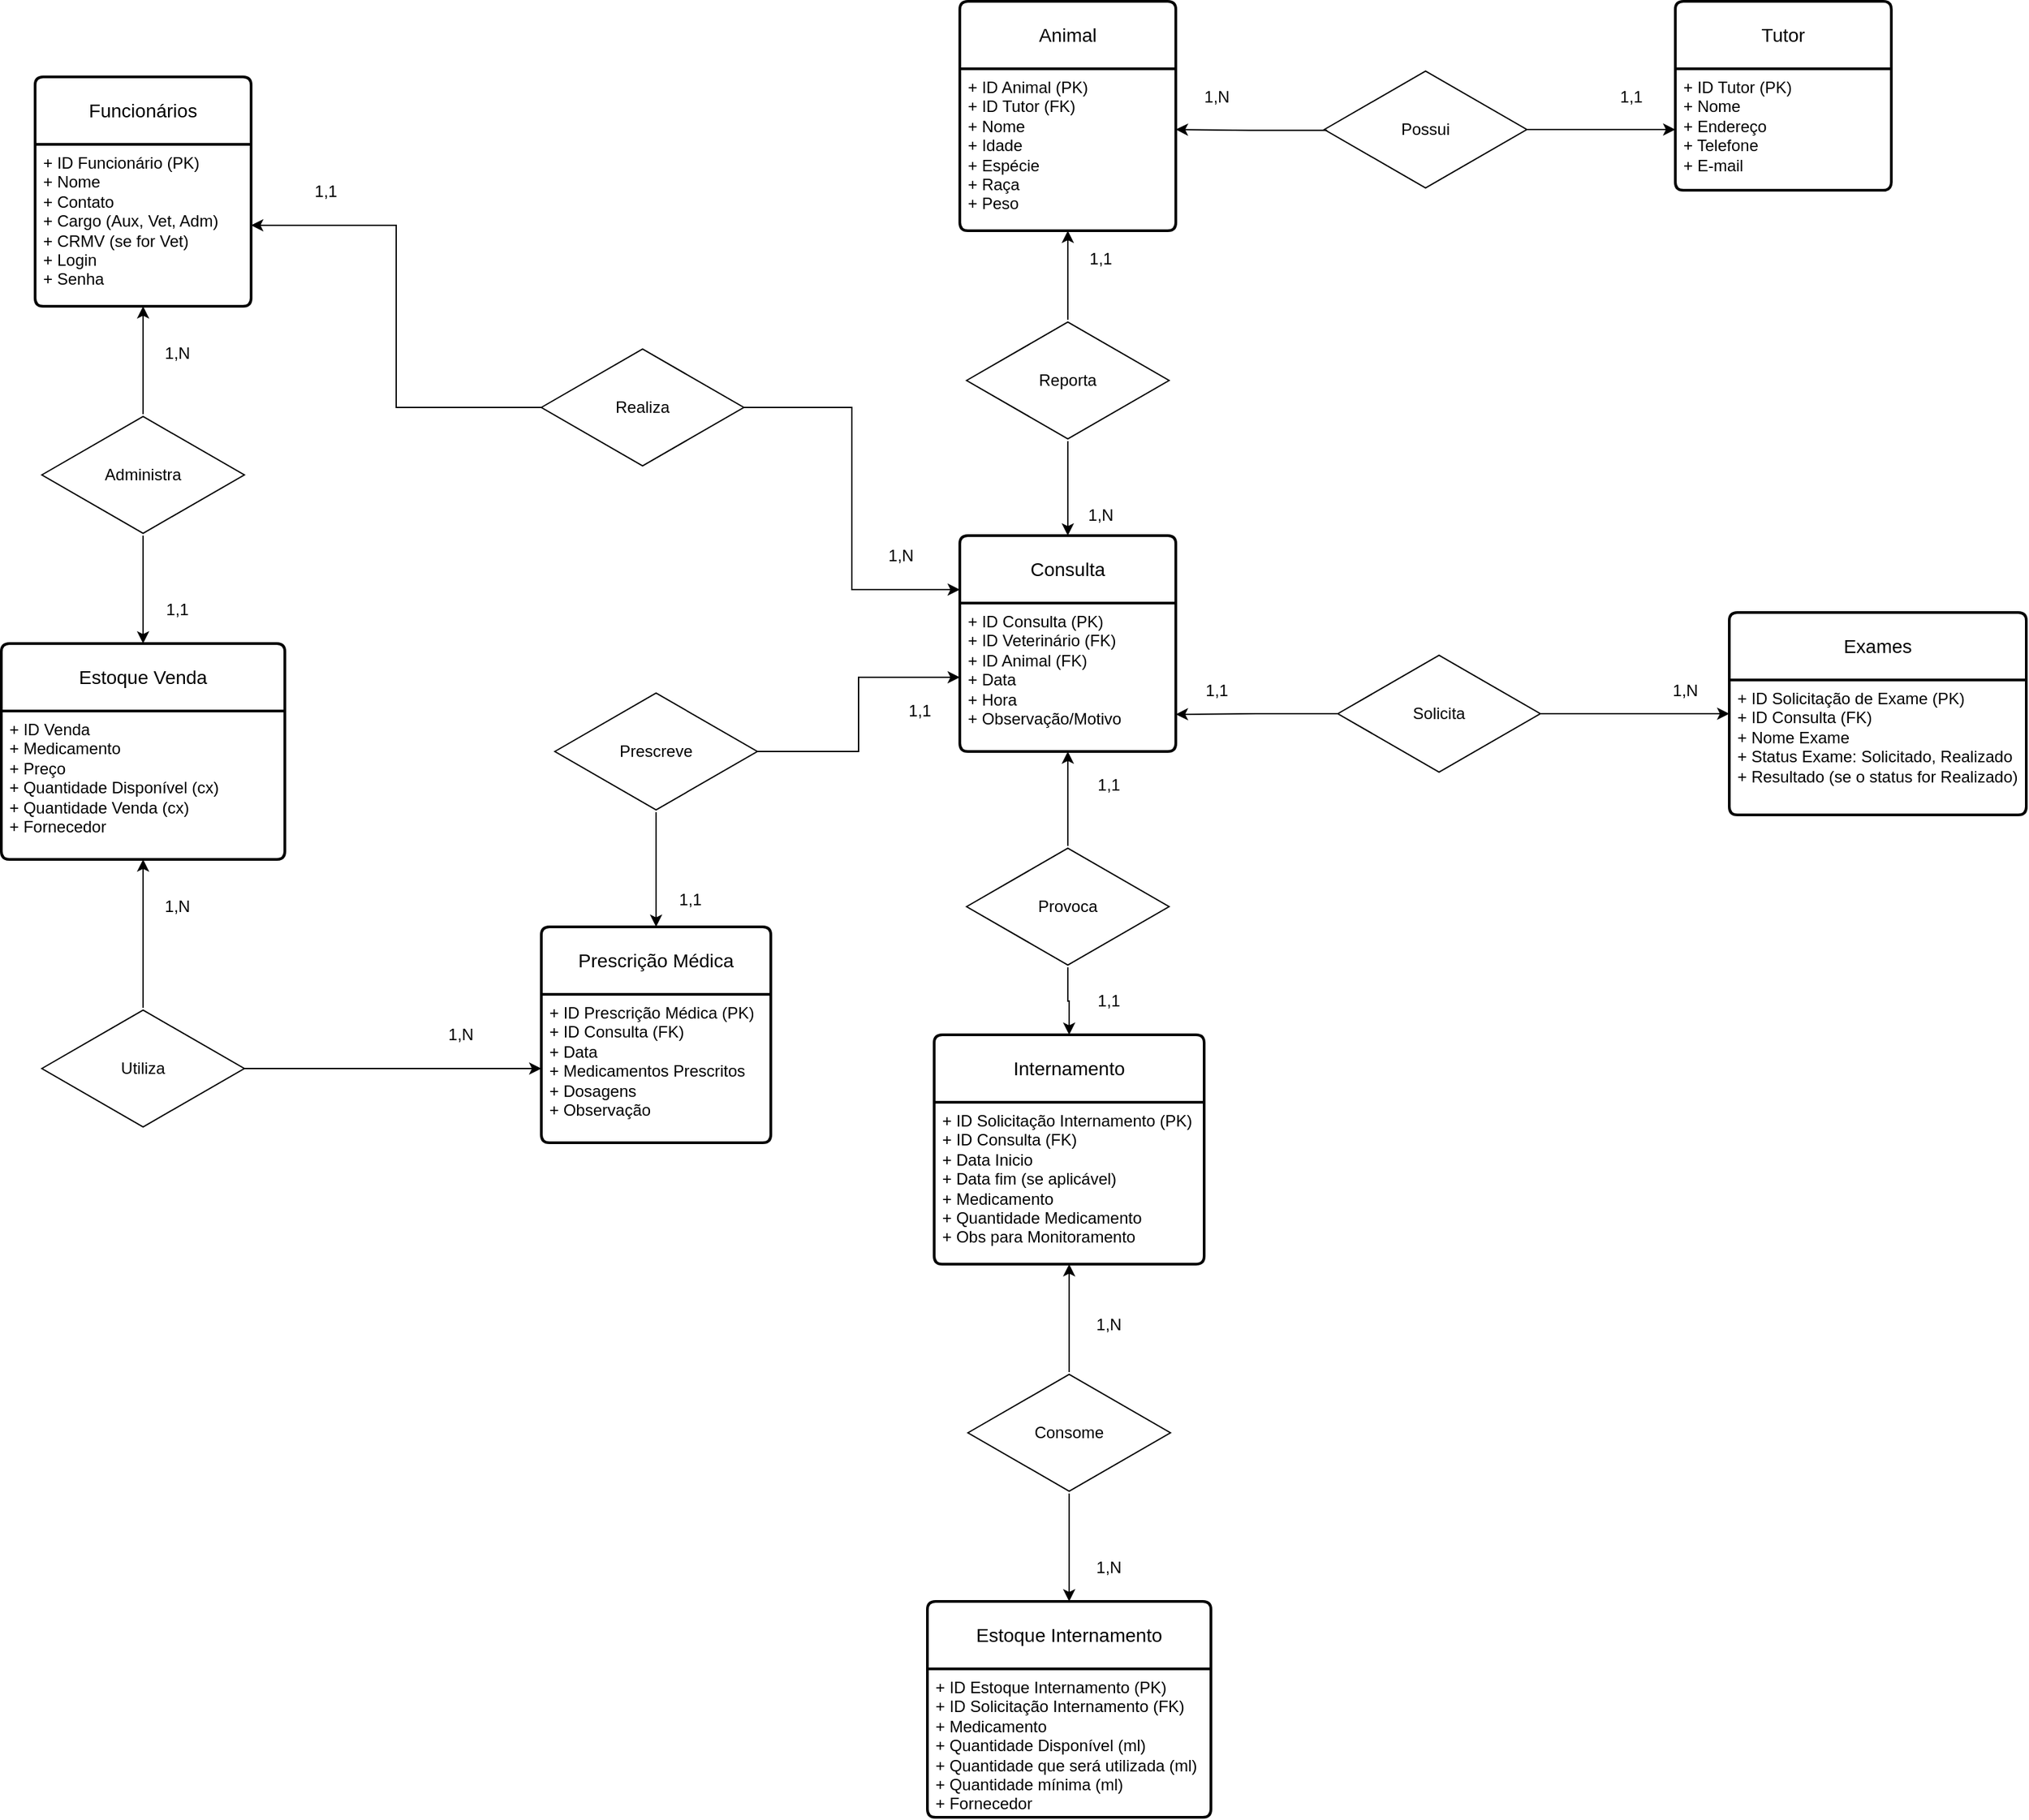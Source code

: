 <mxfile version="24.6.3" type="github">
  <diagram name="Página-1" id="_4FGoihLJqfXUBcPU2f6">
    <mxGraphModel dx="2977" dy="2039" grid="1" gridSize="10" guides="1" tooltips="1" connect="1" arrows="1" fold="1" page="1" pageScale="1" pageWidth="827" pageHeight="1169" math="0" shadow="0">
      <root>
        <mxCell id="0" />
        <mxCell id="1" parent="0" />
        <mxCell id="sYy1yULEyYbKNBKntV_Z-5" value="Funcionários" style="swimlane;childLayout=stackLayout;horizontal=1;startSize=50;horizontalStack=0;rounded=1;fontSize=14;fontStyle=0;strokeWidth=2;resizeParent=0;resizeLast=1;shadow=0;dashed=0;align=center;arcSize=4;whiteSpace=wrap;html=1;" parent="1" vertex="1">
          <mxGeometry x="-375" y="-40" width="160" height="170" as="geometry" />
        </mxCell>
        <mxCell id="sYy1yULEyYbKNBKntV_Z-6" value="+ ID Funcionário (PK)&lt;div&gt;+ Nome&lt;/div&gt;&lt;div&gt;+ Contato&lt;br&gt;&lt;div&gt;+ Cargo (Aux, Vet, Adm)&lt;/div&gt;&lt;div&gt;+ CRMV (se for Vet)&lt;/div&gt;&lt;div&gt;+&amp;nbsp;&lt;span style=&quot;background-color: initial;&quot;&gt;Login&amp;nbsp;&lt;/span&gt;&lt;/div&gt;&lt;div&gt;&lt;span style=&quot;background-color: initial;&quot;&gt;+ Senha&lt;/span&gt;&lt;/div&gt;&lt;/div&gt;" style="align=left;strokeColor=none;fillColor=none;spacingLeft=4;fontSize=12;verticalAlign=top;resizable=0;rotatable=0;part=1;html=1;" parent="sYy1yULEyYbKNBKntV_Z-5" vertex="1">
          <mxGeometry y="50" width="160" height="120" as="geometry" />
        </mxCell>
        <mxCell id="sYy1yULEyYbKNBKntV_Z-9" value="Animal" style="swimlane;childLayout=stackLayout;horizontal=1;startSize=50;horizontalStack=0;rounded=1;fontSize=14;fontStyle=0;strokeWidth=2;resizeParent=0;resizeLast=1;shadow=0;dashed=0;align=center;arcSize=4;whiteSpace=wrap;html=1;" parent="1" vertex="1">
          <mxGeometry x="310" y="-96" width="160" height="170" as="geometry" />
        </mxCell>
        <mxCell id="sYy1yULEyYbKNBKntV_Z-10" value="+ ID Animal (PK)&lt;div&gt;+ ID Tutor (FK)&lt;/div&gt;&lt;div&gt;+ Nome&lt;/div&gt;&lt;div&gt;+ Idade&lt;/div&gt;&lt;div&gt;+ Espécie&lt;/div&gt;&lt;div&gt;+ Raça&lt;/div&gt;&lt;div&gt;+ Peso&lt;/div&gt;" style="align=left;strokeColor=none;fillColor=none;spacingLeft=4;fontSize=12;verticalAlign=top;resizable=0;rotatable=0;part=1;html=1;" parent="sYy1yULEyYbKNBKntV_Z-9" vertex="1">
          <mxGeometry y="50" width="160" height="120" as="geometry" />
        </mxCell>
        <mxCell id="sYy1yULEyYbKNBKntV_Z-12" value="Tutor" style="swimlane;childLayout=stackLayout;horizontal=1;startSize=50;horizontalStack=0;rounded=1;fontSize=14;fontStyle=0;strokeWidth=2;resizeParent=0;resizeLast=1;shadow=0;dashed=0;align=center;arcSize=4;whiteSpace=wrap;html=1;" parent="1" vertex="1">
          <mxGeometry x="840" y="-96" width="160" height="140" as="geometry" />
        </mxCell>
        <mxCell id="sYy1yULEyYbKNBKntV_Z-13" value="+ ID Tutor (PK)&lt;div&gt;+ Nome&lt;br&gt;+ Endereço&lt;br&gt;+ Telefone&amp;nbsp;&lt;br&gt;+ E-mail&lt;/div&gt;" style="align=left;strokeColor=none;fillColor=none;spacingLeft=4;fontSize=12;verticalAlign=top;resizable=0;rotatable=0;part=1;html=1;" parent="sYy1yULEyYbKNBKntV_Z-12" vertex="1">
          <mxGeometry y="50" width="160" height="90" as="geometry" />
        </mxCell>
        <mxCell id="sYy1yULEyYbKNBKntV_Z-14" value="Consulta" style="swimlane;childLayout=stackLayout;horizontal=1;startSize=50;horizontalStack=0;rounded=1;fontSize=14;fontStyle=0;strokeWidth=2;resizeParent=0;resizeLast=1;shadow=0;dashed=0;align=center;arcSize=4;whiteSpace=wrap;html=1;" parent="1" vertex="1">
          <mxGeometry x="310" y="300" width="160" height="160" as="geometry" />
        </mxCell>
        <mxCell id="sYy1yULEyYbKNBKntV_Z-15" value="+ ID Consulta (PK)&lt;br&gt;+ ID Veterinário (FK)&amp;nbsp;&lt;div&gt;+ ID Animal (FK)&lt;/div&gt;&lt;div&gt;+ Data&lt;/div&gt;&lt;div&gt;+ Hora&lt;/div&gt;&lt;div&gt;+ Observação/Motivo&amp;nbsp;&lt;/div&gt;" style="align=left;strokeColor=none;fillColor=none;spacingLeft=4;fontSize=12;verticalAlign=top;resizable=0;rotatable=0;part=1;html=1;" parent="sYy1yULEyYbKNBKntV_Z-14" vertex="1">
          <mxGeometry y="50" width="160" height="110" as="geometry" />
        </mxCell>
        <mxCell id="sYy1yULEyYbKNBKntV_Z-16" value="Prescrição Médica" style="swimlane;childLayout=stackLayout;horizontal=1;startSize=50;horizontalStack=0;rounded=1;fontSize=14;fontStyle=0;strokeWidth=2;resizeParent=0;resizeLast=1;shadow=0;dashed=0;align=center;arcSize=4;whiteSpace=wrap;html=1;" parent="1" vertex="1">
          <mxGeometry y="590" width="170" height="160" as="geometry" />
        </mxCell>
        <mxCell id="sYy1yULEyYbKNBKntV_Z-17" value="+ ID Prescrição Médica (PK)&lt;br&gt;+ ID Consulta (FK)&lt;div&gt;+ Data&lt;/div&gt;&lt;div&gt;+ Medicamentos Prescritos&lt;/div&gt;&lt;div&gt;+ Dosagens&lt;/div&gt;&lt;div&gt;+ Observação&lt;/div&gt;" style="align=left;strokeColor=none;fillColor=none;spacingLeft=4;fontSize=12;verticalAlign=top;resizable=0;rotatable=0;part=1;html=1;" parent="sYy1yULEyYbKNBKntV_Z-16" vertex="1">
          <mxGeometry y="50" width="170" height="110" as="geometry" />
        </mxCell>
        <mxCell id="sYy1yULEyYbKNBKntV_Z-18" value="Exames" style="swimlane;childLayout=stackLayout;horizontal=1;startSize=50;horizontalStack=0;rounded=1;fontSize=14;fontStyle=0;strokeWidth=2;resizeParent=0;resizeLast=1;shadow=0;dashed=0;align=center;arcSize=4;whiteSpace=wrap;html=1;" parent="1" vertex="1">
          <mxGeometry x="880" y="357" width="220" height="150" as="geometry" />
        </mxCell>
        <mxCell id="sYy1yULEyYbKNBKntV_Z-19" value="+ ID Solicitação de Exame (PK)&lt;div&gt;+ ID Consulta (FK)&lt;/div&gt;&lt;div&gt;+ Nome Exame&lt;/div&gt;&lt;div&gt;+ Status Exame: Solicitado, Realizado&amp;nbsp;&lt;/div&gt;&lt;div&gt;+ Resultado (se o status for Realizado)&lt;/div&gt;" style="align=left;strokeColor=none;fillColor=none;spacingLeft=4;fontSize=12;verticalAlign=top;resizable=0;rotatable=0;part=1;html=1;" parent="sYy1yULEyYbKNBKntV_Z-18" vertex="1">
          <mxGeometry y="50" width="220" height="100" as="geometry" />
        </mxCell>
        <mxCell id="sYy1yULEyYbKNBKntV_Z-20" value="Internamento" style="swimlane;childLayout=stackLayout;horizontal=1;startSize=50;horizontalStack=0;rounded=1;fontSize=14;fontStyle=0;strokeWidth=2;resizeParent=0;resizeLast=1;shadow=0;dashed=0;align=center;arcSize=4;whiteSpace=wrap;html=1;" parent="1" vertex="1">
          <mxGeometry x="291" y="670" width="200" height="170" as="geometry" />
        </mxCell>
        <mxCell id="sYy1yULEyYbKNBKntV_Z-21" value="+ ID Solicitação Internamento (PK)&lt;div&gt;+ ID Consulta (FK)&lt;/div&gt;&lt;div&gt;+ Data Inicio&lt;/div&gt;&lt;div&gt;+ Data fim (se aplicável)&lt;/div&gt;&lt;div&gt;+ Medicamento&lt;br&gt;+ Quantidade Medicamento&lt;br&gt;+ Obs para Monitoramento&lt;/div&gt;" style="align=left;strokeColor=none;fillColor=none;spacingLeft=4;fontSize=12;verticalAlign=top;resizable=0;rotatable=0;part=1;html=1;" parent="sYy1yULEyYbKNBKntV_Z-20" vertex="1">
          <mxGeometry y="50" width="200" height="120" as="geometry" />
        </mxCell>
        <mxCell id="sYy1yULEyYbKNBKntV_Z-22" value="Estoque Internamento" style="swimlane;childLayout=stackLayout;horizontal=1;startSize=50;horizontalStack=0;rounded=1;fontSize=14;fontStyle=0;strokeWidth=2;resizeParent=0;resizeLast=1;shadow=0;dashed=0;align=center;arcSize=4;whiteSpace=wrap;html=1;" parent="1" vertex="1">
          <mxGeometry x="286" y="1090" width="210" height="160" as="geometry" />
        </mxCell>
        <mxCell id="sYy1yULEyYbKNBKntV_Z-23" value="&lt;div&gt;+ ID Estoque Internamento (PK)&lt;/div&gt;&lt;div&gt;+ ID Solicitação Internamento (FK)&lt;/div&gt;+ Medicamento&lt;div&gt;+ Quantidade Disponível (ml)&lt;br&gt;+ Quantidade que será utilizada (ml)&lt;/div&gt;&lt;div&gt;+ Quantidade mínima (ml)&lt;/div&gt;&lt;div&gt;+ Fornecedor&lt;/div&gt;" style="align=left;strokeColor=none;fillColor=none;spacingLeft=4;fontSize=12;verticalAlign=top;resizable=0;rotatable=0;part=1;html=1;" parent="sYy1yULEyYbKNBKntV_Z-22" vertex="1">
          <mxGeometry y="50" width="210" height="110" as="geometry" />
        </mxCell>
        <mxCell id="sYy1yULEyYbKNBKntV_Z-24" value="Estoque Venda" style="swimlane;childLayout=stackLayout;horizontal=1;startSize=50;horizontalStack=0;rounded=1;fontSize=14;fontStyle=0;strokeWidth=2;resizeParent=0;resizeLast=1;shadow=0;dashed=0;align=center;arcSize=4;whiteSpace=wrap;html=1;" parent="1" vertex="1">
          <mxGeometry x="-400" y="380" width="210" height="160" as="geometry" />
        </mxCell>
        <mxCell id="sYy1yULEyYbKNBKntV_Z-25" value="&lt;div&gt;&lt;span style=&quot;background-color: initial;&quot;&gt;+ ID Venda&lt;/span&gt;&lt;/div&gt;&lt;div&gt;&lt;span style=&quot;background-color: initial;&quot;&gt;+ Medicamento&lt;/span&gt;&lt;br&gt;&lt;/div&gt;&lt;div&gt;&lt;span style=&quot;background-color: initial;&quot;&gt;+ Preço&lt;/span&gt;&lt;/div&gt;&lt;div&gt;+ Quantidade Disponível (cx)&lt;br&gt;+ Quantidade Venda (cx)&lt;/div&gt;&lt;div&gt;+ Fornecedor&lt;/div&gt;" style="align=left;strokeColor=none;fillColor=none;spacingLeft=4;fontSize=12;verticalAlign=top;resizable=0;rotatable=0;part=1;html=1;" parent="sYy1yULEyYbKNBKntV_Z-24" vertex="1">
          <mxGeometry y="50" width="210" height="110" as="geometry" />
        </mxCell>
        <mxCell id="1UN1q0UnK2OVmfDitC6T-36" style="edgeStyle=orthogonalEdgeStyle;rounded=0;orthogonalLoop=1;jettySize=auto;html=1;" edge="1" parent="1" source="1UN1q0UnK2OVmfDitC6T-2" target="sYy1yULEyYbKNBKntV_Z-13">
          <mxGeometry relative="1" as="geometry" />
        </mxCell>
        <mxCell id="1UN1q0UnK2OVmfDitC6T-2" value="Possui" style="html=1;whiteSpace=wrap;aspect=fixed;shape=isoRectangle;" vertex="1" parent="1">
          <mxGeometry x="580" y="-46" width="150" height="90" as="geometry" />
        </mxCell>
        <mxCell id="1UN1q0UnK2OVmfDitC6T-7" style="edgeStyle=orthogonalEdgeStyle;rounded=0;orthogonalLoop=1;jettySize=auto;html=1;entryX=1;entryY=0.75;entryDx=0;entryDy=0;" edge="1" parent="1" source="1UN1q0UnK2OVmfDitC6T-3" target="sYy1yULEyYbKNBKntV_Z-15">
          <mxGeometry relative="1" as="geometry" />
        </mxCell>
        <mxCell id="1UN1q0UnK2OVmfDitC6T-8" style="edgeStyle=orthogonalEdgeStyle;rounded=0;orthogonalLoop=1;jettySize=auto;html=1;entryX=0;entryY=0.25;entryDx=0;entryDy=0;" edge="1" parent="1" source="1UN1q0UnK2OVmfDitC6T-3" target="sYy1yULEyYbKNBKntV_Z-19">
          <mxGeometry relative="1" as="geometry" />
        </mxCell>
        <mxCell id="1UN1q0UnK2OVmfDitC6T-3" value="Solicita" style="html=1;whiteSpace=wrap;aspect=fixed;shape=isoRectangle;" vertex="1" parent="1">
          <mxGeometry x="590" y="387" width="150" height="90" as="geometry" />
        </mxCell>
        <mxCell id="1UN1q0UnK2OVmfDitC6T-10" style="edgeStyle=orthogonalEdgeStyle;rounded=0;orthogonalLoop=1;jettySize=auto;html=1;" edge="1" parent="1" source="1UN1q0UnK2OVmfDitC6T-9" target="sYy1yULEyYbKNBKntV_Z-21">
          <mxGeometry relative="1" as="geometry">
            <mxPoint x="393" y="860" as="targetPoint" />
          </mxGeometry>
        </mxCell>
        <mxCell id="1UN1q0UnK2OVmfDitC6T-11" style="edgeStyle=orthogonalEdgeStyle;rounded=0;orthogonalLoop=1;jettySize=auto;html=1;" edge="1" parent="1" source="1UN1q0UnK2OVmfDitC6T-9" target="sYy1yULEyYbKNBKntV_Z-22">
          <mxGeometry relative="1" as="geometry" />
        </mxCell>
        <mxCell id="1UN1q0UnK2OVmfDitC6T-9" value="Consome" style="html=1;whiteSpace=wrap;aspect=fixed;shape=isoRectangle;" vertex="1" parent="1">
          <mxGeometry x="316" y="920" width="150" height="90" as="geometry" />
        </mxCell>
        <mxCell id="1UN1q0UnK2OVmfDitC6T-13" style="edgeStyle=orthogonalEdgeStyle;rounded=0;orthogonalLoop=1;jettySize=auto;html=1;entryX=0.5;entryY=1;entryDx=0;entryDy=0;" edge="1" parent="1" source="1UN1q0UnK2OVmfDitC6T-12" target="sYy1yULEyYbKNBKntV_Z-25">
          <mxGeometry relative="1" as="geometry" />
        </mxCell>
        <mxCell id="1UN1q0UnK2OVmfDitC6T-14" style="edgeStyle=orthogonalEdgeStyle;rounded=0;orthogonalLoop=1;jettySize=auto;html=1;entryX=0;entryY=0.5;entryDx=0;entryDy=0;" edge="1" parent="1" source="1UN1q0UnK2OVmfDitC6T-12" target="sYy1yULEyYbKNBKntV_Z-17">
          <mxGeometry relative="1" as="geometry" />
        </mxCell>
        <mxCell id="1UN1q0UnK2OVmfDitC6T-12" value="Utiliza" style="html=1;whiteSpace=wrap;aspect=fixed;shape=isoRectangle;" vertex="1" parent="1">
          <mxGeometry x="-370" y="650" width="150" height="90" as="geometry" />
        </mxCell>
        <mxCell id="1UN1q0UnK2OVmfDitC6T-16" style="edgeStyle=orthogonalEdgeStyle;rounded=0;orthogonalLoop=1;jettySize=auto;html=1;entryX=0.5;entryY=1;entryDx=0;entryDy=0;" edge="1" parent="1" source="1UN1q0UnK2OVmfDitC6T-15" target="sYy1yULEyYbKNBKntV_Z-6">
          <mxGeometry relative="1" as="geometry" />
        </mxCell>
        <mxCell id="1UN1q0UnK2OVmfDitC6T-17" style="edgeStyle=orthogonalEdgeStyle;rounded=0;orthogonalLoop=1;jettySize=auto;html=1;" edge="1" parent="1" source="1UN1q0UnK2OVmfDitC6T-15" target="sYy1yULEyYbKNBKntV_Z-24">
          <mxGeometry relative="1" as="geometry" />
        </mxCell>
        <mxCell id="1UN1q0UnK2OVmfDitC6T-15" value="Administra" style="html=1;whiteSpace=wrap;aspect=fixed;shape=isoRectangle;" vertex="1" parent="1">
          <mxGeometry x="-370" y="210" width="150" height="90" as="geometry" />
        </mxCell>
        <mxCell id="1UN1q0UnK2OVmfDitC6T-19" style="edgeStyle=orthogonalEdgeStyle;rounded=0;orthogonalLoop=1;jettySize=auto;html=1;entryX=1;entryY=0.5;entryDx=0;entryDy=0;" edge="1" parent="1" source="1UN1q0UnK2OVmfDitC6T-18" target="sYy1yULEyYbKNBKntV_Z-6">
          <mxGeometry relative="1" as="geometry" />
        </mxCell>
        <mxCell id="1UN1q0UnK2OVmfDitC6T-20" style="edgeStyle=orthogonalEdgeStyle;rounded=0;orthogonalLoop=1;jettySize=auto;html=1;entryX=0;entryY=0.25;entryDx=0;entryDy=0;" edge="1" parent="1" source="1UN1q0UnK2OVmfDitC6T-18" target="sYy1yULEyYbKNBKntV_Z-14">
          <mxGeometry relative="1" as="geometry" />
        </mxCell>
        <mxCell id="1UN1q0UnK2OVmfDitC6T-18" value="Realiza" style="html=1;whiteSpace=wrap;aspect=fixed;shape=isoRectangle;" vertex="1" parent="1">
          <mxGeometry y="160" width="150" height="90" as="geometry" />
        </mxCell>
        <mxCell id="1UN1q0UnK2OVmfDitC6T-22" style="edgeStyle=orthogonalEdgeStyle;rounded=0;orthogonalLoop=1;jettySize=auto;html=1;" edge="1" parent="1" source="1UN1q0UnK2OVmfDitC6T-21" target="sYy1yULEyYbKNBKntV_Z-15">
          <mxGeometry relative="1" as="geometry" />
        </mxCell>
        <mxCell id="1UN1q0UnK2OVmfDitC6T-23" style="edgeStyle=orthogonalEdgeStyle;rounded=0;orthogonalLoop=1;jettySize=auto;html=1;entryX=0.5;entryY=0;entryDx=0;entryDy=0;" edge="1" parent="1" source="1UN1q0UnK2OVmfDitC6T-21" target="sYy1yULEyYbKNBKntV_Z-16">
          <mxGeometry relative="1" as="geometry" />
        </mxCell>
        <mxCell id="1UN1q0UnK2OVmfDitC6T-21" value="Prescreve" style="html=1;whiteSpace=wrap;aspect=fixed;shape=isoRectangle;" vertex="1" parent="1">
          <mxGeometry x="10" y="415" width="150" height="90" as="geometry" />
        </mxCell>
        <mxCell id="1UN1q0UnK2OVmfDitC6T-25" style="edgeStyle=orthogonalEdgeStyle;rounded=0;orthogonalLoop=1;jettySize=auto;html=1;entryX=0.5;entryY=1;entryDx=0;entryDy=0;" edge="1" parent="1" source="1UN1q0UnK2OVmfDitC6T-24" target="sYy1yULEyYbKNBKntV_Z-15">
          <mxGeometry relative="1" as="geometry" />
        </mxCell>
        <mxCell id="1UN1q0UnK2OVmfDitC6T-26" style="edgeStyle=orthogonalEdgeStyle;rounded=0;orthogonalLoop=1;jettySize=auto;html=1;" edge="1" parent="1" source="1UN1q0UnK2OVmfDitC6T-24" target="sYy1yULEyYbKNBKntV_Z-20">
          <mxGeometry relative="1" as="geometry" />
        </mxCell>
        <mxCell id="1UN1q0UnK2OVmfDitC6T-24" value="Provoca" style="html=1;whiteSpace=wrap;aspect=fixed;shape=isoRectangle;" vertex="1" parent="1">
          <mxGeometry x="315" y="530" width="150" height="90" as="geometry" />
        </mxCell>
        <mxCell id="1UN1q0UnK2OVmfDitC6T-28" style="edgeStyle=orthogonalEdgeStyle;rounded=0;orthogonalLoop=1;jettySize=auto;html=1;" edge="1" parent="1" source="1UN1q0UnK2OVmfDitC6T-27" target="sYy1yULEyYbKNBKntV_Z-10">
          <mxGeometry relative="1" as="geometry" />
        </mxCell>
        <mxCell id="1UN1q0UnK2OVmfDitC6T-29" style="edgeStyle=orthogonalEdgeStyle;rounded=0;orthogonalLoop=1;jettySize=auto;html=1;" edge="1" parent="1" source="1UN1q0UnK2OVmfDitC6T-27" target="sYy1yULEyYbKNBKntV_Z-14">
          <mxGeometry relative="1" as="geometry" />
        </mxCell>
        <mxCell id="1UN1q0UnK2OVmfDitC6T-27" value="Reporta" style="html=1;whiteSpace=wrap;aspect=fixed;shape=isoRectangle;" vertex="1" parent="1">
          <mxGeometry x="315" y="140" width="150" height="90" as="geometry" />
        </mxCell>
        <mxCell id="1UN1q0UnK2OVmfDitC6T-30" value="1,1" style="text;html=1;align=center;verticalAlign=middle;resizable=0;points=[];autosize=1;strokeColor=none;fillColor=none;" vertex="1" parent="1">
          <mxGeometry x="394" y="80" width="40" height="30" as="geometry" />
        </mxCell>
        <mxCell id="1UN1q0UnK2OVmfDitC6T-31" value="1,N" style="text;html=1;align=center;verticalAlign=middle;resizable=0;points=[];autosize=1;strokeColor=none;fillColor=none;" vertex="1" parent="1">
          <mxGeometry x="394" y="270" width="40" height="30" as="geometry" />
        </mxCell>
        <mxCell id="1UN1q0UnK2OVmfDitC6T-32" value="1,N" style="text;html=1;align=center;verticalAlign=middle;resizable=0;points=[];autosize=1;strokeColor=none;fillColor=none;" vertex="1" parent="1">
          <mxGeometry x="480" y="-40" width="40" height="30" as="geometry" />
        </mxCell>
        <mxCell id="1UN1q0UnK2OVmfDitC6T-34" value="1,1" style="text;html=1;align=center;verticalAlign=middle;resizable=0;points=[];autosize=1;strokeColor=none;fillColor=none;" vertex="1" parent="1">
          <mxGeometry x="787" y="-40" width="40" height="30" as="geometry" />
        </mxCell>
        <mxCell id="1UN1q0UnK2OVmfDitC6T-38" style="edgeStyle=orthogonalEdgeStyle;rounded=0;orthogonalLoop=1;jettySize=auto;html=1;exitX=0.014;exitY=0.507;exitDx=0;exitDy=0;exitPerimeter=0;" edge="1" parent="1" source="1UN1q0UnK2OVmfDitC6T-2">
          <mxGeometry relative="1" as="geometry">
            <mxPoint x="570" y="-1" as="sourcePoint" />
            <mxPoint x="470" y="-1" as="targetPoint" />
          </mxGeometry>
        </mxCell>
        <mxCell id="1UN1q0UnK2OVmfDitC6T-39" value="1,1" style="text;html=1;align=center;verticalAlign=middle;resizable=0;points=[];autosize=1;strokeColor=none;fillColor=none;" vertex="1" parent="1">
          <mxGeometry x="260" y="415" width="40" height="30" as="geometry" />
        </mxCell>
        <mxCell id="1UN1q0UnK2OVmfDitC6T-40" value="1,1" style="text;html=1;align=center;verticalAlign=middle;resizable=0;points=[];autosize=1;strokeColor=none;fillColor=none;" vertex="1" parent="1">
          <mxGeometry x="90" y="555" width="40" height="30" as="geometry" />
        </mxCell>
        <mxCell id="1UN1q0UnK2OVmfDitC6T-41" value="1,1" style="text;html=1;align=center;verticalAlign=middle;resizable=0;points=[];autosize=1;strokeColor=none;fillColor=none;" vertex="1" parent="1">
          <mxGeometry x="400" y="470" width="40" height="30" as="geometry" />
        </mxCell>
        <mxCell id="1UN1q0UnK2OVmfDitC6T-42" value="1,1" style="text;html=1;align=center;verticalAlign=middle;resizable=0;points=[];autosize=1;strokeColor=none;fillColor=none;" vertex="1" parent="1">
          <mxGeometry x="400" y="630" width="40" height="30" as="geometry" />
        </mxCell>
        <mxCell id="1UN1q0UnK2OVmfDitC6T-43" value="1,1" style="text;html=1;align=center;verticalAlign=middle;resizable=0;points=[];autosize=1;strokeColor=none;fillColor=none;" vertex="1" parent="1">
          <mxGeometry x="480" y="400" width="40" height="30" as="geometry" />
        </mxCell>
        <mxCell id="1UN1q0UnK2OVmfDitC6T-44" value="1,N" style="text;html=1;align=center;verticalAlign=middle;resizable=0;points=[];autosize=1;strokeColor=none;fillColor=none;" vertex="1" parent="1">
          <mxGeometry x="827" y="400" width="40" height="30" as="geometry" />
        </mxCell>
        <mxCell id="1UN1q0UnK2OVmfDitC6T-45" value="1,N" style="text;html=1;align=center;verticalAlign=middle;resizable=0;points=[];autosize=1;strokeColor=none;fillColor=none;" vertex="1" parent="1">
          <mxGeometry x="246" y="300" width="40" height="30" as="geometry" />
        </mxCell>
        <mxCell id="1UN1q0UnK2OVmfDitC6T-46" value="1,1" style="text;html=1;align=center;verticalAlign=middle;resizable=0;points=[];autosize=1;strokeColor=none;fillColor=none;" vertex="1" parent="1">
          <mxGeometry x="-180" y="30" width="40" height="30" as="geometry" />
        </mxCell>
        <mxCell id="1UN1q0UnK2OVmfDitC6T-47" value="1,N" style="text;html=1;align=center;verticalAlign=middle;resizable=0;points=[];autosize=1;strokeColor=none;fillColor=none;" vertex="1" parent="1">
          <mxGeometry x="400" y="870" width="40" height="30" as="geometry" />
        </mxCell>
        <mxCell id="1UN1q0UnK2OVmfDitC6T-48" value="1,N" style="text;html=1;align=center;verticalAlign=middle;resizable=0;points=[];autosize=1;strokeColor=none;fillColor=none;" vertex="1" parent="1">
          <mxGeometry x="400" y="1050" width="40" height="30" as="geometry" />
        </mxCell>
        <mxCell id="1UN1q0UnK2OVmfDitC6T-49" value="1,N" style="text;html=1;align=center;verticalAlign=middle;resizable=0;points=[];autosize=1;strokeColor=none;fillColor=none;" vertex="1" parent="1">
          <mxGeometry x="-80" y="655" width="40" height="30" as="geometry" />
        </mxCell>
        <mxCell id="1UN1q0UnK2OVmfDitC6T-50" value="1,N" style="text;html=1;align=center;verticalAlign=middle;resizable=0;points=[];autosize=1;strokeColor=none;fillColor=none;" vertex="1" parent="1">
          <mxGeometry x="-290" y="560" width="40" height="30" as="geometry" />
        </mxCell>
        <mxCell id="1UN1q0UnK2OVmfDitC6T-51" value="1,N" style="text;html=1;align=center;verticalAlign=middle;resizable=0;points=[];autosize=1;strokeColor=none;fillColor=none;" vertex="1" parent="1">
          <mxGeometry x="-290" y="150" width="40" height="30" as="geometry" />
        </mxCell>
        <mxCell id="1UN1q0UnK2OVmfDitC6T-52" value="1,1" style="text;html=1;align=center;verticalAlign=middle;resizable=0;points=[];autosize=1;strokeColor=none;fillColor=none;" vertex="1" parent="1">
          <mxGeometry x="-290" y="340" width="40" height="30" as="geometry" />
        </mxCell>
      </root>
    </mxGraphModel>
  </diagram>
</mxfile>
